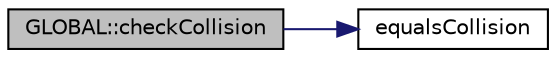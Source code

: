 digraph "GLOBAL::checkCollision"
{
  edge [fontname="Helvetica",fontsize="10",labelfontname="Helvetica",labelfontsize="10"];
  node [fontname="Helvetica",fontsize="10",shape=record];
  rankdir="LR";
  Node1 [label="GLOBAL::checkCollision",height=0.2,width=0.4,color="black", fillcolor="grey75", style="filled", fontcolor="black"];
  Node1 -> Node2 [color="midnightblue",fontsize="10",style="solid",fontname="Helvetica"];
  Node2 [label="equalsCollision",height=0.2,width=0.4,color="black", fillcolor="white", style="filled",URL="$_g_l_o_b_a_l_8cpp.html#aaafeb772cb1c8246b45e26402f89f1d9"];
}
